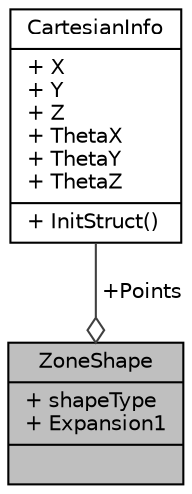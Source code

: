 digraph "ZoneShape"
{
  edge [fontname="Helvetica",fontsize="10",labelfontname="Helvetica",labelfontsize="10"];
  node [fontname="Helvetica",fontsize="10",shape=record];
  Node1 [label="{ZoneShape\n|+ shapeType\l+ Expansion1\l|}",height=0.2,width=0.4,color="black", fillcolor="grey75", style="filled", fontcolor="black"];
  Node2 -> Node1 [color="grey25",fontsize="10",style="solid",label=" +Points" ,arrowhead="odiamond"];
  Node2 [label="{CartesianInfo\n|+ X\l+ Y\l+ Z\l+ ThetaX\l+ ThetaY\l+ ThetaZ\l|+ InitStruct()\l}",height=0.2,width=0.4,color="black", fillcolor="white", style="filled",URL="$struct_cartesian_info.html",tooltip="This data structure holds values in an cartesian control context. "];
}
